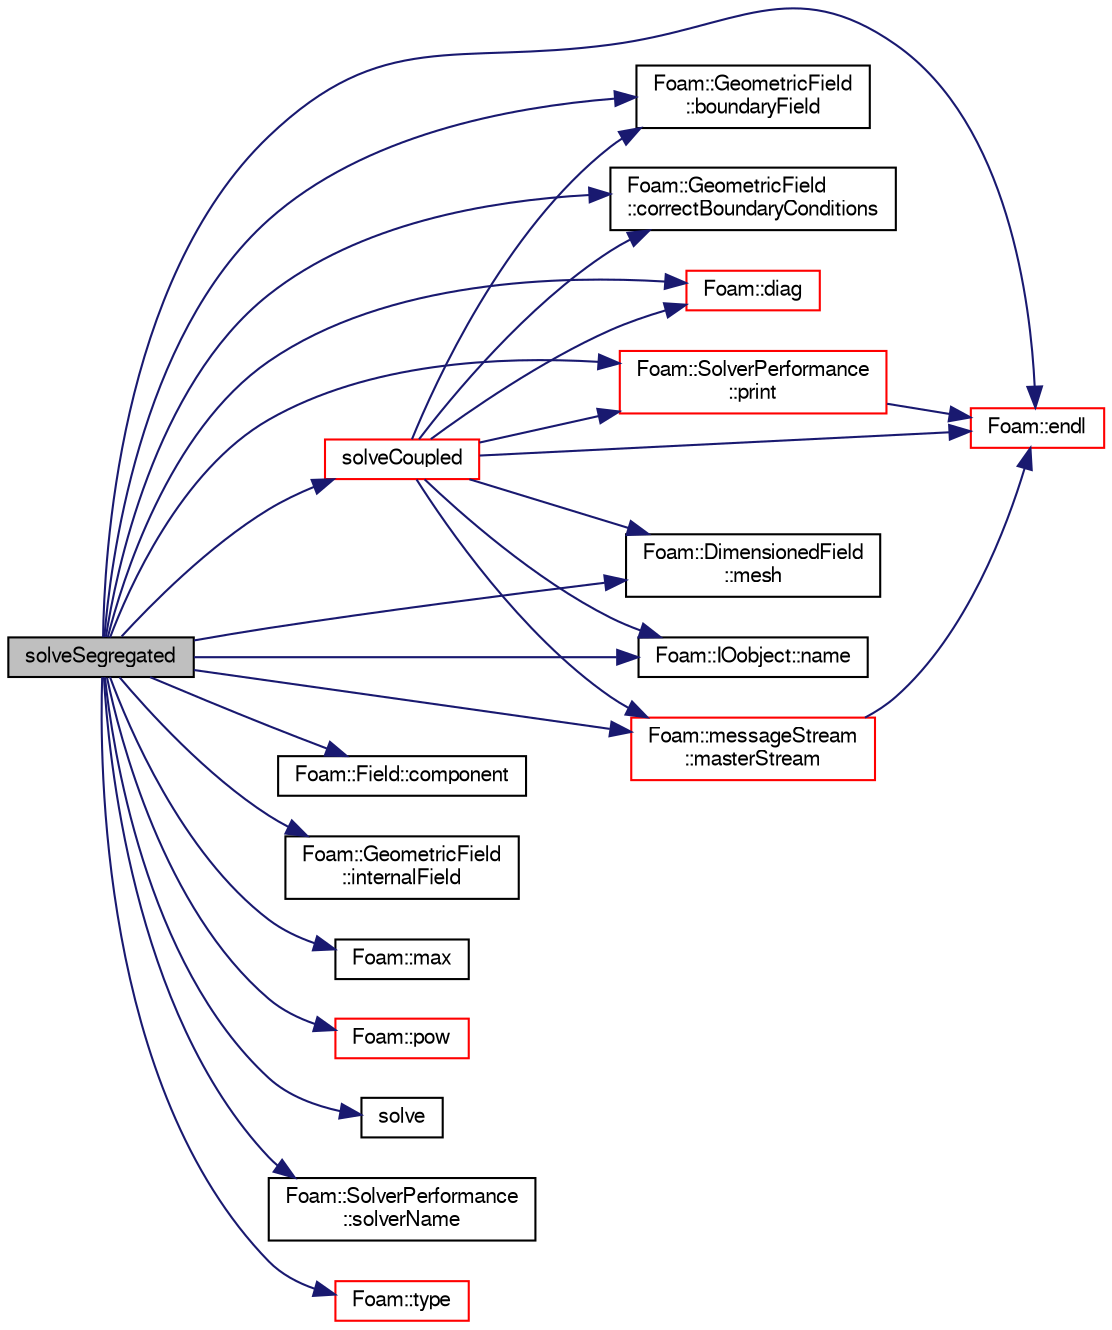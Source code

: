 digraph "solveSegregated"
{
  bgcolor="transparent";
  edge [fontname="FreeSans",fontsize="10",labelfontname="FreeSans",labelfontsize="10"];
  node [fontname="FreeSans",fontsize="10",shape=record];
  rankdir="LR";
  Node3673 [label="solveSegregated",height=0.2,width=0.4,color="black", fillcolor="grey75", style="filled", fontcolor="black"];
  Node3673 -> Node3674 [color="midnightblue",fontsize="10",style="solid",fontname="FreeSans"];
  Node3674 [label="Foam::GeometricField\l::boundaryField",height=0.2,width=0.4,color="black",URL="$a22434.html#a3c6c1a789b48ea0c5e8bff64f9c14f2d",tooltip="Return reference to GeometricBoundaryField. "];
  Node3673 -> Node3675 [color="midnightblue",fontsize="10",style="solid",fontname="FreeSans"];
  Node3675 [label="Foam::Field::component",height=0.2,width=0.4,color="black",URL="$a26466.html#aef03a3d86f5e52bd0f5fd130cb44a20e",tooltip="Return a component field of the field. "];
  Node3673 -> Node3676 [color="midnightblue",fontsize="10",style="solid",fontname="FreeSans"];
  Node3676 [label="Foam::GeometricField\l::correctBoundaryConditions",height=0.2,width=0.4,color="black",URL="$a22434.html#acaf6878ef900e593c4b20812f1b567d6",tooltip="Correct boundary field. "];
  Node3673 -> Node3677 [color="midnightblue",fontsize="10",style="solid",fontname="FreeSans"];
  Node3677 [label="Foam::diag",height=0.2,width=0.4,color="red",URL="$a21124.html#a8cdb0ba0633c91ed7041368519cd217c"];
  Node3673 -> Node3682 [color="midnightblue",fontsize="10",style="solid",fontname="FreeSans"];
  Node3682 [label="Foam::endl",height=0.2,width=0.4,color="red",URL="$a21124.html#a2db8fe02a0d3909e9351bb4275b23ce4",tooltip="Add newline and flush stream. "];
  Node3673 -> Node3684 [color="midnightblue",fontsize="10",style="solid",fontname="FreeSans"];
  Node3684 [label="Foam::GeometricField\l::internalField",height=0.2,width=0.4,color="black",URL="$a22434.html#a9536140d36d69bbac40496f6b817aa0a",tooltip="Return internal field. "];
  Node3673 -> Node3685 [color="midnightblue",fontsize="10",style="solid",fontname="FreeSans"];
  Node3685 [label="Foam::messageStream\l::masterStream",height=0.2,width=0.4,color="red",URL="$a26098.html#a0edcebd1d86ac65765e16f155d17b351",tooltip="Convert to OSstream. "];
  Node3685 -> Node3682 [color="midnightblue",fontsize="10",style="solid",fontname="FreeSans"];
  Node3673 -> Node3690 [color="midnightblue",fontsize="10",style="solid",fontname="FreeSans"];
  Node3690 [label="Foam::max",height=0.2,width=0.4,color="black",URL="$a21124.html#ac993e906cf2774ae77e666bc24e81733"];
  Node3673 -> Node3691 [color="midnightblue",fontsize="10",style="solid",fontname="FreeSans"];
  Node3691 [label="Foam::DimensionedField\l::mesh",height=0.2,width=0.4,color="black",URL="$a26390.html#a8f1110830348a1448a14ab5e3cf47e3b",tooltip="Return mesh. "];
  Node3673 -> Node3692 [color="midnightblue",fontsize="10",style="solid",fontname="FreeSans"];
  Node3692 [label="Foam::IOobject::name",height=0.2,width=0.4,color="black",URL="$a26142.html#acc80e00a8ac919288fb55bd14cc88bf6",tooltip="Return name. "];
  Node3673 -> Node3693 [color="midnightblue",fontsize="10",style="solid",fontname="FreeSans"];
  Node3693 [label="Foam::pow",height=0.2,width=0.4,color="red",URL="$a21124.html#a7500c8e9d27a442adc75e287de074c7c"];
  Node3673 -> Node3694 [color="midnightblue",fontsize="10",style="solid",fontname="FreeSans"];
  Node3694 [label="Foam::SolverPerformance\l::print",height=0.2,width=0.4,color="red",URL="$a26810.html#a68926051a5d92c255b3604bcccded648",tooltip="Print summary of solver performance to the given stream. "];
  Node3694 -> Node3682 [color="midnightblue",fontsize="10",style="solid",fontname="FreeSans"];
  Node3673 -> Node3697 [color="midnightblue",fontsize="10",style="solid",fontname="FreeSans"];
  Node3697 [label="solve",height=0.2,width=0.4,color="black",URL="$a39260.html#a431d981b59b387621eb5f71c7e92d5ba"];
  Node3673 -> Node3698 [color="midnightblue",fontsize="10",style="solid",fontname="FreeSans"];
  Node3698 [label="solveCoupled",height=0.2,width=0.4,color="red",URL="$a22358.html#a5daac6452de122aa2ce063b6b6c9533e",tooltip="Solve coupled returning the solution statistics. "];
  Node3698 -> Node3685 [color="midnightblue",fontsize="10",style="solid",fontname="FreeSans"];
  Node3698 -> Node3682 [color="midnightblue",fontsize="10",style="solid",fontname="FreeSans"];
  Node3698 -> Node3691 [color="midnightblue",fontsize="10",style="solid",fontname="FreeSans"];
  Node3698 -> Node3677 [color="midnightblue",fontsize="10",style="solid",fontname="FreeSans"];
  Node3698 -> Node3674 [color="midnightblue",fontsize="10",style="solid",fontname="FreeSans"];
  Node3698 -> Node3692 [color="midnightblue",fontsize="10",style="solid",fontname="FreeSans"];
  Node3698 -> Node3694 [color="midnightblue",fontsize="10",style="solid",fontname="FreeSans"];
  Node3698 -> Node3676 [color="midnightblue",fontsize="10",style="solid",fontname="FreeSans"];
  Node3673 -> Node3774 [color="midnightblue",fontsize="10",style="solid",fontname="FreeSans"];
  Node3774 [label="Foam::SolverPerformance\l::solverName",height=0.2,width=0.4,color="black",URL="$a26810.html#a6a2047a89e3e8334a36ca083cbcad984",tooltip="Return solver name. "];
  Node3673 -> Node3775 [color="midnightblue",fontsize="10",style="solid",fontname="FreeSans"];
  Node3775 [label="Foam::type",height=0.2,width=0.4,color="red",URL="$a21124.html#aec48583af672626378f501eb9fc32cd1",tooltip="Return the file type: DIRECTORY or FILE. "];
}
